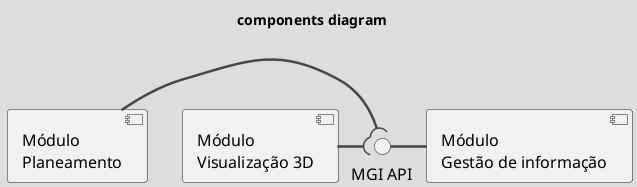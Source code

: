 @startuml component
skinparam DefaultFontName Arial
skinparam DefaultFontSize 16
skinparam DefaultFontStyle bold
skinparam ArrowThickness 2.5
!theme toy

title components diagram

' modulos
[Módulo\nGestão de informação] as gi
[Módulo\nPlaneamento] as p
[Módulo\nVisualização 3D] as v3d

' interfaces
interface "MGI API" as giApi

' conexoes
giApi - gi
p -( giApi
v3d -( giApi

@enduml
